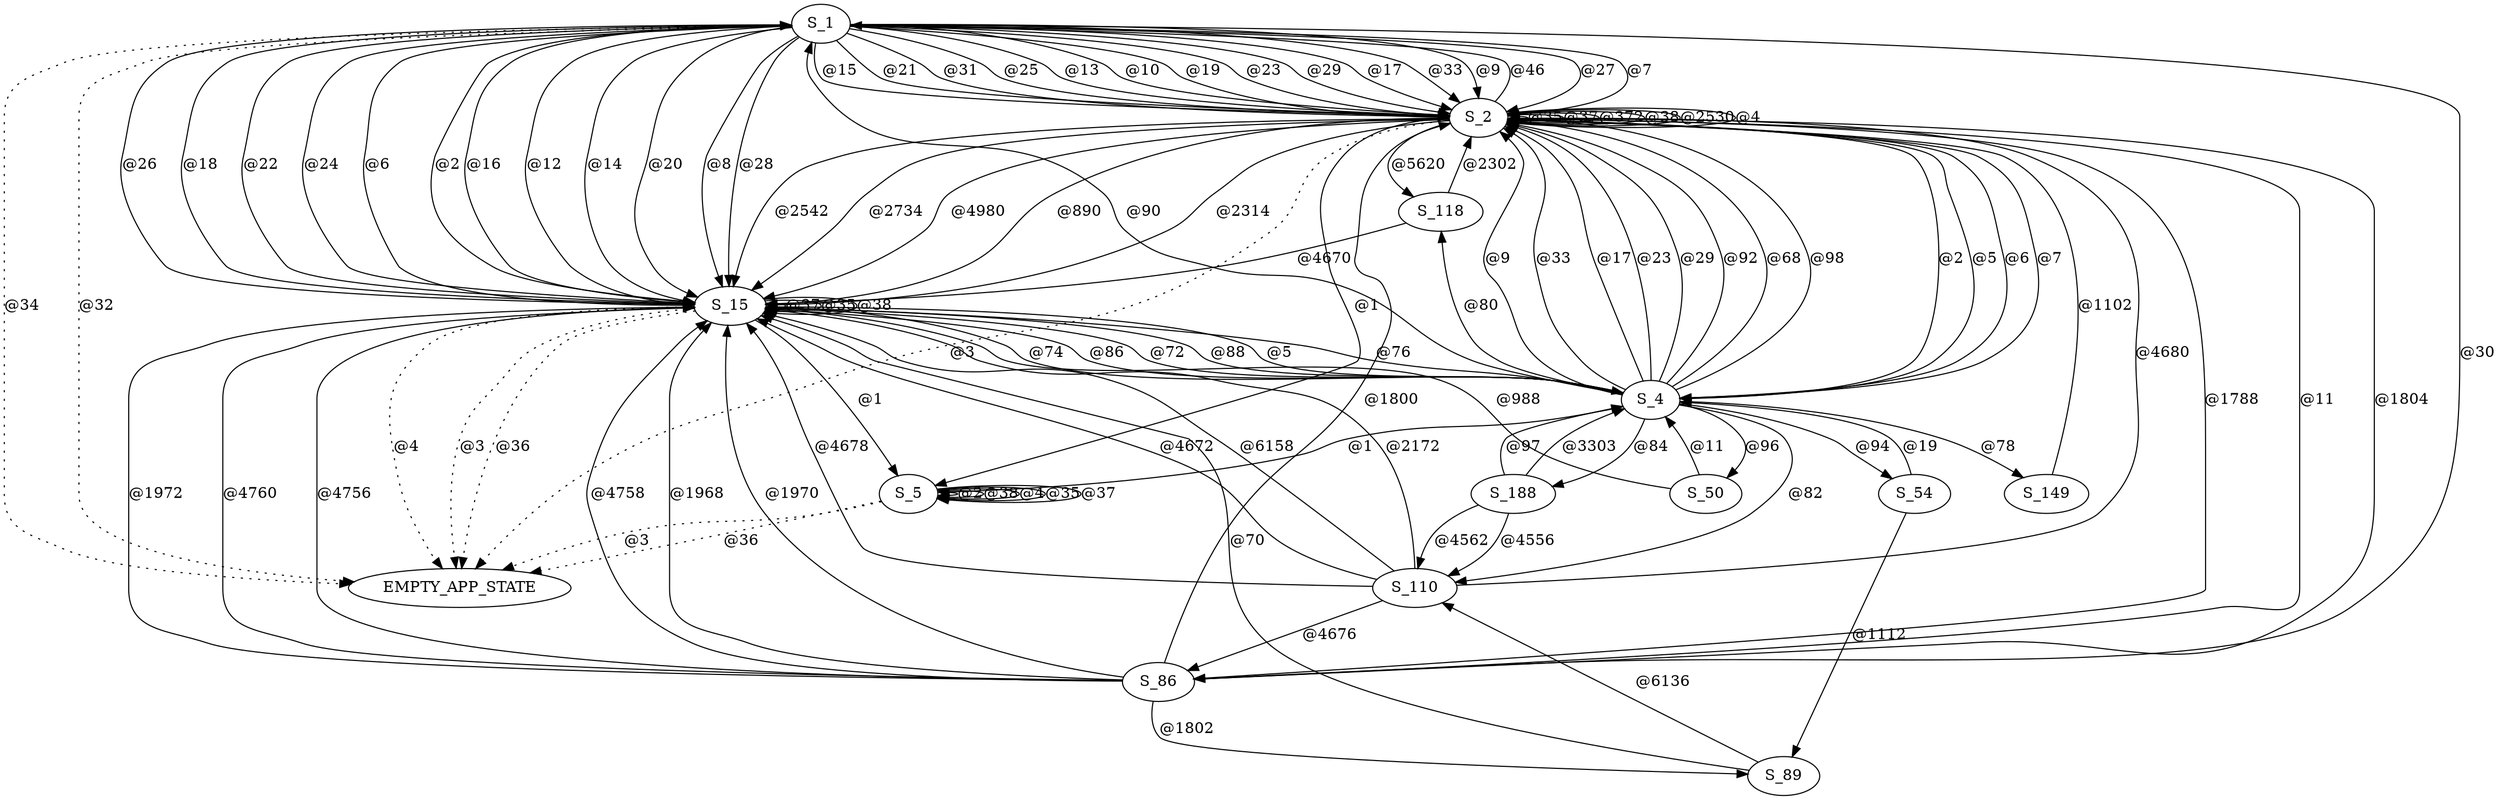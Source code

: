 digraph graphtest {
  S_1 -> S_2  [ label="@27"] ;
  S_1 -> EMPTY_APP_STATE  [ style=dotted,label="@34"] ;
  S_1 -> S_15  [ label="@28"] ;
  S_1 -> S_2  [ label="@7"] ;
  S_1 -> S_2  [ label="@15"] ;
  S_1 -> S_15  [ label="@26"] ;
  S_1 -> S_15  [ label="@18"] ;
  S_1 -> S_2  [ label="@21"] ;
  S_1 -> S_15  [ label="@22"] ;
  S_1 -> S_15  [ label="@24"] ;
  S_1 -> S_15  [ label="@16"] ;
  S_1 -> S_2  [ label="@31"] ;
  S_1 -> S_15  [ label="@12"] ;
  S_1 -> S_15  [ label="@14"] ;
  S_1 -> S_2  [ label="@25"] ;
  S_1 -> S_2  [ label="@13"] ;
  S_1 -> S_15  [ label="@20"] ;
  S_1 -> EMPTY_APP_STATE  [ style=dotted,label="@32"] ;
  S_1 -> S_2  [ label="@10"] ;
  S_1 -> S_15  [ label="@8"] ;
  S_1 -> S_86  [ label="@30"] ;
  S_1 -> S_2  [ label="@19"] ;
  S_1 -> S_2  [ label="@23"] ;
  S_1 -> S_2  [ label="@29"] ;
  S_1 -> S_2  [ label="@17"] ;
  S_1 -> S_2  [ label="@33"] ;
  S_1 -> S_2  [ label="@9"] ;
  S_2 -> S_2  [ label="@35"] ;
  S_2 -> S_4  [ label="@2"] ;
  S_2 -> S_4  [ label="@5"] ;
  S_2 -> S_2  [ label="@37"] ;
  S_2 -> EMPTY_APP_STATE  [ style=dotted,label="@3"] ;
  S_2 -> S_1  [ label="@46"] ;
  S_2 -> S_4  [ label="@6"] ;
  S_2 -> S_2  [ label="@372"] ;
  S_2 -> S_15  [ label="@890"] ;
  S_2 -> S_2  [ label="@38"] ;
  S_2 -> S_4  [ label="@7"] ;
  S_2 -> S_86  [ label="@1788"] ;
  S_2 -> S_15  [ label="@2314"] ;
  S_2 -> S_2  [ label="@2530"] ;
  S_2 -> S_15  [ label="@2542"] ;
  S_2 -> S_15  [ label="@2734"] ;
  S_2 -> S_2  [ label="@4"] ;
  S_2 -> S_5  [ label="@1"] ;
  S_2 -> S_15  [ label="@4980"] ;
  S_2 -> S_118  [ label="@5620"] ;
  S_4 -> S_5  [ label="@1"] ;
  S_4 -> S_15  [ label="@76"] ;
  S_4 -> S_2  [ label="@9"] ;
  S_4 -> S_15  [ label="@74"] ;
  S_4 -> S_2  [ label="@33"] ;
  S_4 -> S_50  [ label="@96"] ;
  S_4 -> S_15  [ label="@86"] ;
  S_4 -> S_54  [ label="@94"] ;
  S_4 -> S_2  [ label="@17"] ;
  S_4 -> S_2  [ label="@23"] ;
  S_4 -> S_2  [ label="@29"] ;
  S_4 -> S_2  [ label="@92"] ;
  S_4 -> S_2  [ label="@68"] ;
  S_4 -> S_1  [ label="@90"] ;
  S_4 -> S_110  [ label="@82"] ;
  S_4 -> S_118  [ label="@80"] ;
  S_4 -> S_2  [ label="@98"] ;
  S_4 -> S_149  [ label="@78"] ;
  S_4 -> S_15  [ label="@72"] ;
  S_4 -> S_188  [ label="@84"] ;
  S_4 -> S_15  [ label="@88"] ;
  S_5 -> S_5  [ label="@2"] ;
  S_5 -> S_5  [ label="@38"] ;
  S_5 -> S_5  [ label="@4"] ;
  S_5 -> EMPTY_APP_STATE  [ style=dotted,label="@36"] ;
  S_5 -> EMPTY_APP_STATE  [ style=dotted,label="@3"] ;
  S_5 -> S_5  [ label="@35"] ;
  S_5 -> S_5  [ label="@37"] ;
  S_15 -> S_1  [ label="@6"] ;
  S_15 -> S_4  [ label="@5"] ;
  S_15 -> S_1  [ label="@2"] ;
  S_15 -> S_5  [ label="@1"] ;
  S_15 -> S_15  [ label="@37"] ;
  S_15 -> EMPTY_APP_STATE  [ style=dotted,label="@36"] ;
  S_15 -> EMPTY_APP_STATE  [ style=dotted,label="@4"] ;
  S_15 -> S_15  [ label="@35"] ;
  S_15 -> EMPTY_APP_STATE  [ style=dotted,label="@3"] ;
  S_15 -> S_15  [ label="@38"] ;
  S_50 -> S_4  [ label="@11"] ;
  S_50 -> S_15  [ label="@988"] ;
  S_54 -> S_4  [ label="@19"] ;
  S_54 -> S_89  [ label="@1112"] ;
  S_86 -> S_2  [ label="@11"] ;
  S_86 -> S_89  [ label="@1802"] ;
  S_86 -> S_15  [ label="@1968"] ;
  S_86 -> S_15  [ label="@1970"] ;
  S_86 -> S_15  [ label="@1972"] ;
  S_86 -> S_15  [ label="@4760"] ;
  S_86 -> S_15  [ label="@4758"] ;
  S_86 -> S_15  [ label="@4756"] ;
  S_86 -> S_2  [ label="@1804"] ;
  S_86 -> S_2  [ label="@1800"] ;
  S_89 -> S_15  [ label="@70"] ;
  S_89 -> S_110  [ label="@6136"] ;
  S_110 -> S_15  [ label="@2172"] ;
  S_110 -> S_15  [ label="@4678"] ;
  S_110 -> S_15  [ label="@4672"] ;
  S_110 -> S_86  [ label="@4676"] ;
  S_110 -> S_2  [ label="@4680"] ;
  S_110 -> S_15  [ label="@6158"] ;
  S_118 -> S_2  [ label="@2302"] ;
  S_118 -> S_15  [ label="@4670"] ;
  S_149 -> S_2  [ label="@1102"] ;
  S_188 -> S_4  [ label="@97"] ;
  S_188 -> S_4  [ label="@3303"] ;
  S_188 -> S_110  [ label="@4562"] ;
  S_188 -> S_110  [ label="@4556"] ;
}